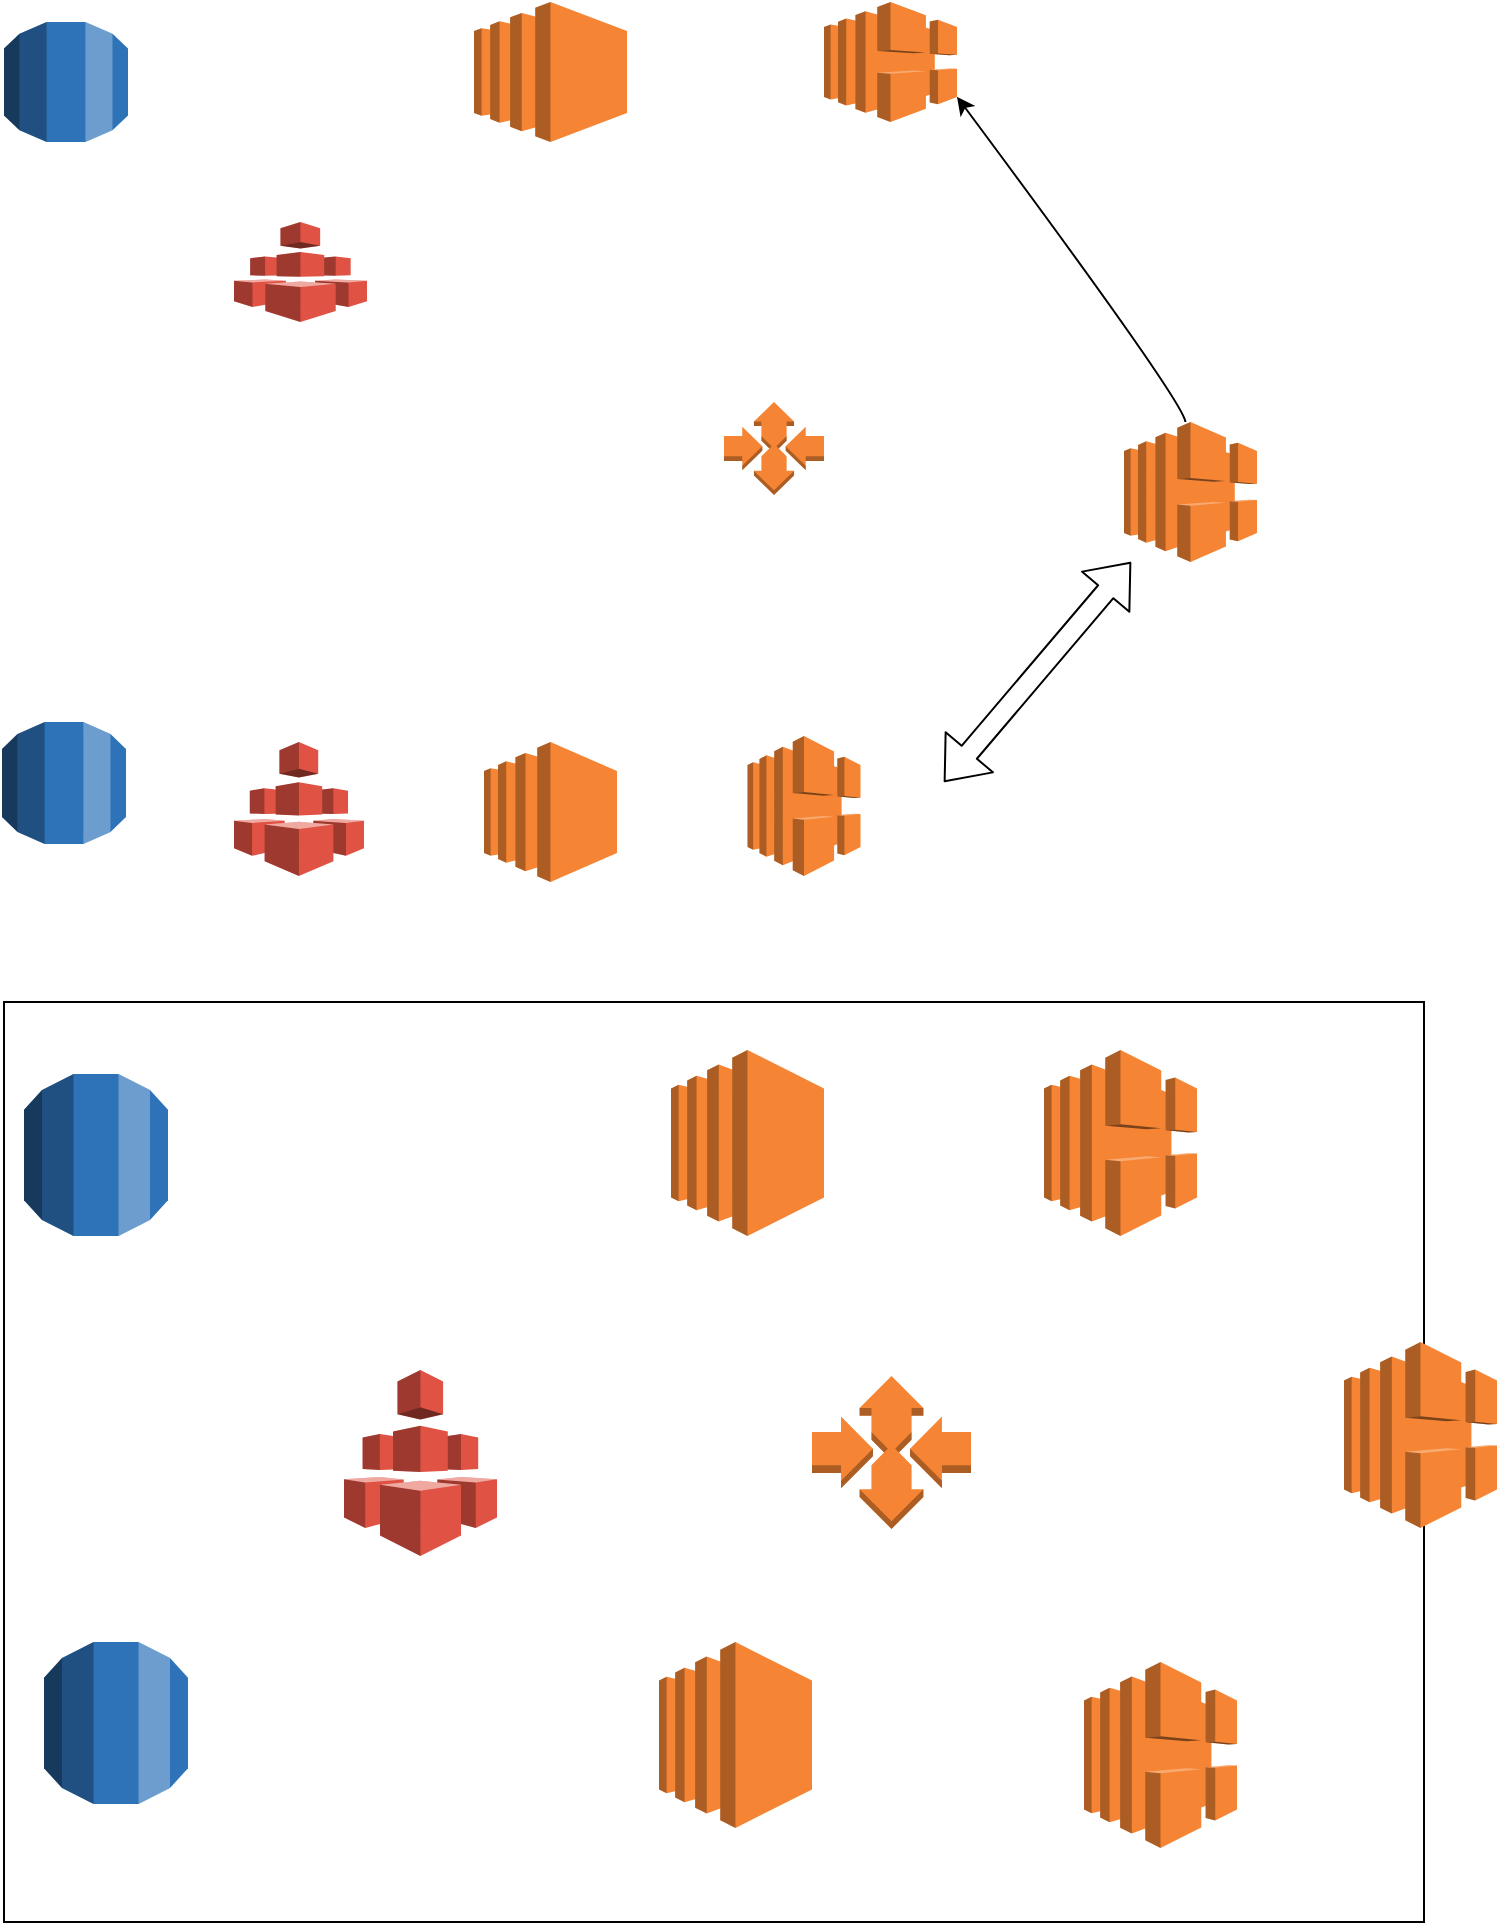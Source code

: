 <mxfile version="14.8.0" type="github">
  <diagram id="vSUeARhAGOXKNWG9gzEW" name="Page-1">
    <mxGraphModel dx="946" dy="515" grid="1" gridSize="10" guides="1" tooltips="1" connect="1" arrows="1" fold="1" page="1" pageScale="1" pageWidth="850" pageHeight="1100" math="0" shadow="0">
      <root>
        <mxCell id="0" />
        <mxCell id="1" parent="0" />
        <mxCell id="ZnsT2K7jifWO7TNlgqRY-2" value="" style="outlineConnect=0;dashed=0;verticalLabelPosition=bottom;verticalAlign=top;align=center;html=1;shape=mxgraph.aws3.elastic_load_balancing;fillColor=#F58534;gradientColor=none;" vertex="1" parent="1">
          <mxGeometry x="610" y="230" width="66.5" height="70" as="geometry" />
        </mxCell>
        <mxCell id="ZnsT2K7jifWO7TNlgqRY-4" value="" style="outlineConnect=0;dashed=0;verticalLabelPosition=bottom;verticalAlign=top;align=center;html=1;shape=mxgraph.aws3.elastic_load_balancing;fillColor=#F58534;gradientColor=none;" vertex="1" parent="1">
          <mxGeometry x="460" y="20" width="66.5" height="60" as="geometry" />
        </mxCell>
        <mxCell id="ZnsT2K7jifWO7TNlgqRY-5" value="" style="outlineConnect=0;dashed=0;verticalLabelPosition=bottom;verticalAlign=top;align=center;html=1;shape=mxgraph.aws3.elastic_load_balancing;fillColor=#F58534;gradientColor=none;" vertex="1" parent="1">
          <mxGeometry x="421.75" y="387" width="56.5" height="70" as="geometry" />
        </mxCell>
        <mxCell id="ZnsT2K7jifWO7TNlgqRY-6" value="" style="curved=1;endArrow=classic;html=1;entryX=1;entryY=0.79;entryDx=0;entryDy=0;entryPerimeter=0;" edge="1" parent="1" source="ZnsT2K7jifWO7TNlgqRY-2" target="ZnsT2K7jifWO7TNlgqRY-4">
          <mxGeometry width="50" height="50" relative="1" as="geometry">
            <mxPoint x="590" y="220" as="sourcePoint" />
            <mxPoint x="640" y="170" as="targetPoint" />
            <Array as="points">
              <mxPoint x="640" y="220" />
            </Array>
          </mxGeometry>
        </mxCell>
        <mxCell id="ZnsT2K7jifWO7TNlgqRY-7" value="" style="shape=flexArrow;endArrow=classic;startArrow=classic;html=1;" edge="1" parent="1" target="ZnsT2K7jifWO7TNlgqRY-2">
          <mxGeometry width="100" height="100" relative="1" as="geometry">
            <mxPoint x="520" y="410" as="sourcePoint" />
            <mxPoint x="620" y="310" as="targetPoint" />
            <Array as="points" />
          </mxGeometry>
        </mxCell>
        <mxCell id="ZnsT2K7jifWO7TNlgqRY-9" value="" style="outlineConnect=0;dashed=0;verticalLabelPosition=bottom;verticalAlign=top;align=center;html=1;shape=mxgraph.aws3.auto_scaling;fillColor=#F58534;gradientColor=none;" vertex="1" parent="1">
          <mxGeometry x="410" y="220" width="50" height="46.5" as="geometry" />
        </mxCell>
        <mxCell id="ZnsT2K7jifWO7TNlgqRY-10" value="" style="outlineConnect=0;dashed=0;verticalLabelPosition=bottom;verticalAlign=top;align=center;html=1;shape=mxgraph.aws3.ec2;fillColor=#F58534;gradientColor=none;" vertex="1" parent="1">
          <mxGeometry x="285" y="20" width="76.5" height="70" as="geometry" />
        </mxCell>
        <mxCell id="ZnsT2K7jifWO7TNlgqRY-11" value="" style="outlineConnect=0;dashed=0;verticalLabelPosition=bottom;verticalAlign=top;align=center;html=1;shape=mxgraph.aws3.ec2;fillColor=#F58534;gradientColor=none;" vertex="1" parent="1">
          <mxGeometry x="290" y="390" width="66.5" height="70" as="geometry" />
        </mxCell>
        <mxCell id="ZnsT2K7jifWO7TNlgqRY-12" value="" style="outlineConnect=0;dashed=0;verticalLabelPosition=bottom;verticalAlign=top;align=center;html=1;shape=mxgraph.aws3.rds;fillColor=#2E73B8;gradientColor=none;" vertex="1" parent="1">
          <mxGeometry x="50" y="30" width="62" height="60" as="geometry" />
        </mxCell>
        <mxCell id="ZnsT2K7jifWO7TNlgqRY-13" value="" style="outlineConnect=0;dashed=0;verticalLabelPosition=bottom;verticalAlign=top;align=center;html=1;shape=mxgraph.aws3.rds;fillColor=#2E73B8;gradientColor=none;" vertex="1" parent="1">
          <mxGeometry x="49" y="380" width="62" height="61" as="geometry" />
        </mxCell>
        <mxCell id="ZnsT2K7jifWO7TNlgqRY-14" value="" style="outlineConnect=0;dashed=0;verticalLabelPosition=bottom;verticalAlign=top;align=center;html=1;shape=mxgraph.aws3.efs;fillColor=#E05243;gradientColor=none;" vertex="1" parent="1">
          <mxGeometry x="165" y="130" width="66.5" height="50" as="geometry" />
        </mxCell>
        <mxCell id="ZnsT2K7jifWO7TNlgqRY-15" value="" style="outlineConnect=0;dashed=0;verticalLabelPosition=bottom;verticalAlign=top;align=center;html=1;shape=mxgraph.aws3.efs;fillColor=#E05243;gradientColor=none;" vertex="1" parent="1">
          <mxGeometry x="165" y="390" width="65" height="67" as="geometry" />
        </mxCell>
        <mxCell id="ZnsT2K7jifWO7TNlgqRY-17" value="" style="rounded=0;whiteSpace=wrap;html=1;" vertex="1" parent="1">
          <mxGeometry x="50" y="520" width="710" height="460" as="geometry" />
        </mxCell>
        <mxCell id="ZnsT2K7jifWO7TNlgqRY-19" value="" style="outlineConnect=0;dashed=0;verticalLabelPosition=bottom;verticalAlign=top;align=center;html=1;shape=mxgraph.aws3.elastic_load_balancing;fillColor=#F58534;gradientColor=none;" vertex="1" parent="1">
          <mxGeometry x="570" y="544" width="76.5" height="93" as="geometry" />
        </mxCell>
        <mxCell id="ZnsT2K7jifWO7TNlgqRY-20" value="" style="outlineConnect=0;dashed=0;verticalLabelPosition=bottom;verticalAlign=top;align=center;html=1;shape=mxgraph.aws3.ec2;fillColor=#F58534;gradientColor=none;" vertex="1" parent="1">
          <mxGeometry x="383.5" y="544" width="76.5" height="93" as="geometry" />
        </mxCell>
        <mxCell id="ZnsT2K7jifWO7TNlgqRY-21" value="" style="outlineConnect=0;dashed=0;verticalLabelPosition=bottom;verticalAlign=top;align=center;html=1;shape=mxgraph.aws3.rds;fillColor=#2E73B8;gradientColor=none;" vertex="1" parent="1">
          <mxGeometry x="60" y="556" width="72" height="81" as="geometry" />
        </mxCell>
        <mxCell id="ZnsT2K7jifWO7TNlgqRY-22" value="" style="outlineConnect=0;dashed=0;verticalLabelPosition=bottom;verticalAlign=top;align=center;html=1;shape=mxgraph.aws3.rds;fillColor=#2E73B8;gradientColor=none;" vertex="1" parent="1">
          <mxGeometry x="70" y="840" width="72" height="81" as="geometry" />
        </mxCell>
        <mxCell id="ZnsT2K7jifWO7TNlgqRY-23" value="" style="outlineConnect=0;dashed=0;verticalLabelPosition=bottom;verticalAlign=top;align=center;html=1;shape=mxgraph.aws3.ec2;fillColor=#F58534;gradientColor=none;" vertex="1" parent="1">
          <mxGeometry x="377.5" y="840" width="76.5" height="93" as="geometry" />
        </mxCell>
        <mxCell id="ZnsT2K7jifWO7TNlgqRY-24" value="" style="outlineConnect=0;dashed=0;verticalLabelPosition=bottom;verticalAlign=top;align=center;html=1;shape=mxgraph.aws3.elastic_load_balancing;fillColor=#F58534;gradientColor=none;" vertex="1" parent="1">
          <mxGeometry x="590" y="850" width="76.5" height="93" as="geometry" />
        </mxCell>
        <mxCell id="ZnsT2K7jifWO7TNlgqRY-25" value="" style="outlineConnect=0;dashed=0;verticalLabelPosition=bottom;verticalAlign=top;align=center;html=1;shape=mxgraph.aws3.elastic_load_balancing;fillColor=#F58534;gradientColor=none;" vertex="1" parent="1">
          <mxGeometry x="720" y="690" width="76.5" height="93" as="geometry" />
        </mxCell>
        <mxCell id="ZnsT2K7jifWO7TNlgqRY-26" value="" style="outlineConnect=0;dashed=0;verticalLabelPosition=bottom;verticalAlign=top;align=center;html=1;shape=mxgraph.aws3.auto_scaling;fillColor=#F58534;gradientColor=none;" vertex="1" parent="1">
          <mxGeometry x="454" y="707" width="79.5" height="76.5" as="geometry" />
        </mxCell>
        <mxCell id="ZnsT2K7jifWO7TNlgqRY-27" value="" style="outlineConnect=0;dashed=0;verticalLabelPosition=bottom;verticalAlign=top;align=center;html=1;shape=mxgraph.aws3.efs;fillColor=#E05243;gradientColor=none;" vertex="1" parent="1">
          <mxGeometry x="220" y="704" width="76.5" height="93" as="geometry" />
        </mxCell>
      </root>
    </mxGraphModel>
  </diagram>
</mxfile>
